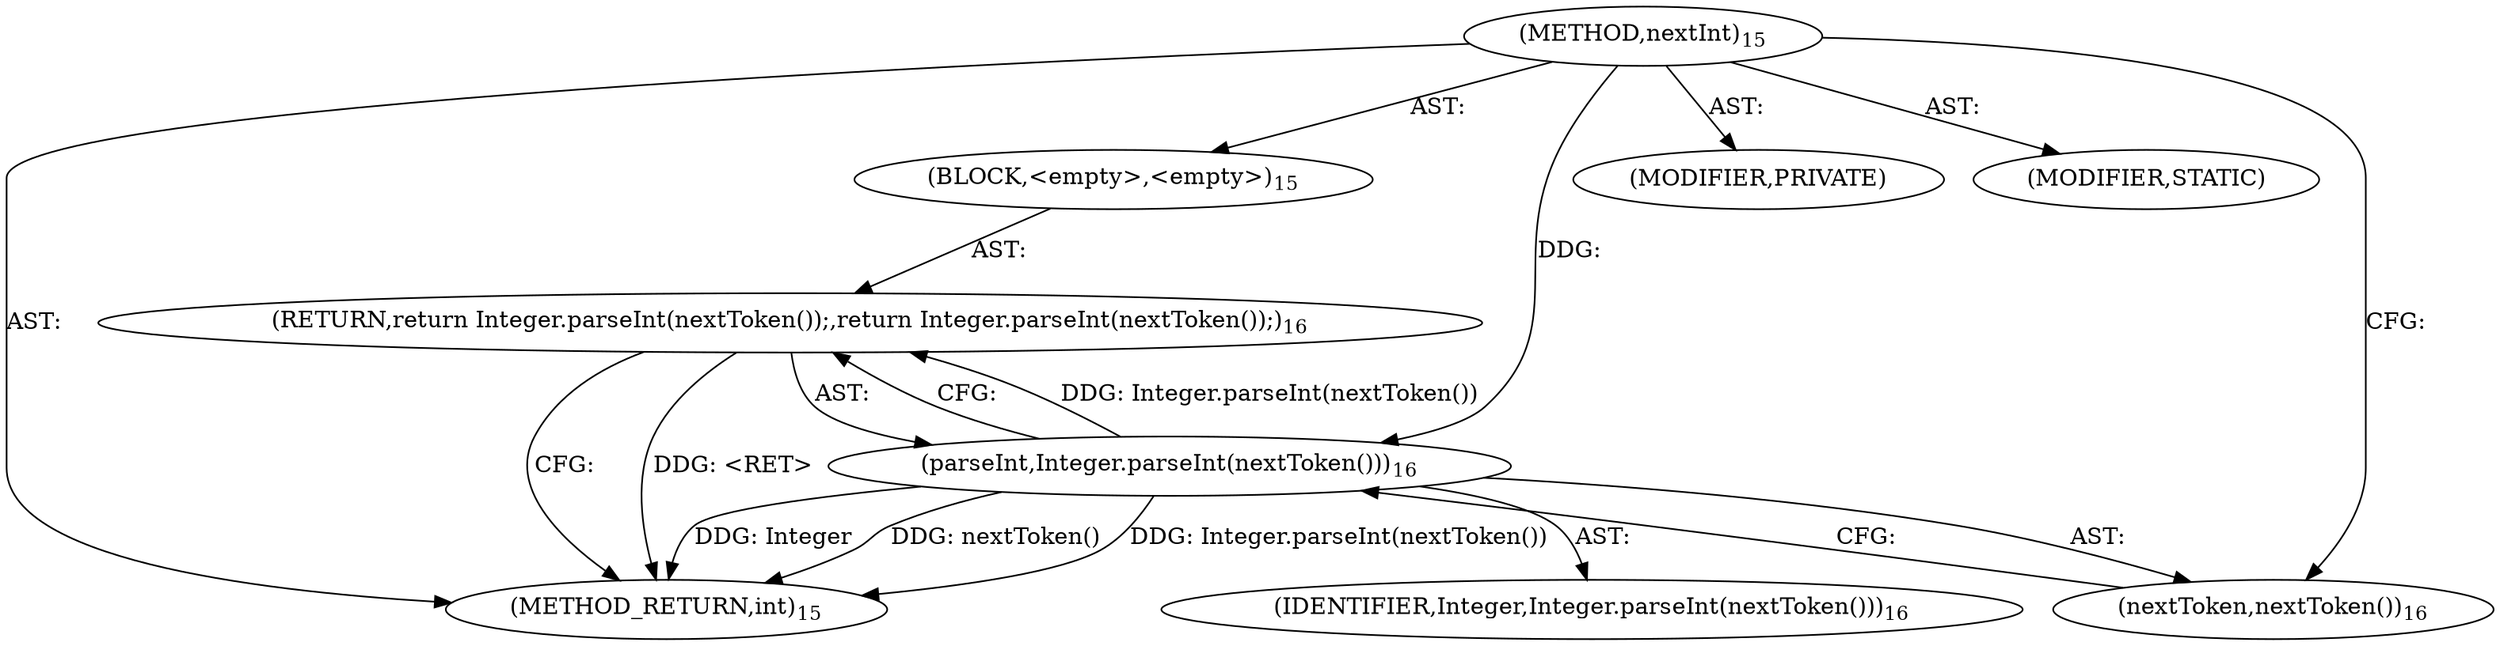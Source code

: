 digraph "nextInt" {  
"26" [label = <(METHOD,nextInt)<SUB>15</SUB>> ]
"27" [label = <(BLOCK,&lt;empty&gt;,&lt;empty&gt;)<SUB>15</SUB>> ]
"28" [label = <(RETURN,return Integer.parseInt(nextToken());,return Integer.parseInt(nextToken());)<SUB>16</SUB>> ]
"29" [label = <(parseInt,Integer.parseInt(nextToken()))<SUB>16</SUB>> ]
"30" [label = <(IDENTIFIER,Integer,Integer.parseInt(nextToken()))<SUB>16</SUB>> ]
"31" [label = <(nextToken,nextToken())<SUB>16</SUB>> ]
"32" [label = <(MODIFIER,PRIVATE)> ]
"33" [label = <(MODIFIER,STATIC)> ]
"34" [label = <(METHOD_RETURN,int)<SUB>15</SUB>> ]
  "26" -> "27"  [ label = "AST: "] 
  "26" -> "32"  [ label = "AST: "] 
  "26" -> "33"  [ label = "AST: "] 
  "26" -> "34"  [ label = "AST: "] 
  "27" -> "28"  [ label = "AST: "] 
  "28" -> "29"  [ label = "AST: "] 
  "29" -> "30"  [ label = "AST: "] 
  "29" -> "31"  [ label = "AST: "] 
  "28" -> "34"  [ label = "CFG: "] 
  "29" -> "28"  [ label = "CFG: "] 
  "31" -> "29"  [ label = "CFG: "] 
  "26" -> "31"  [ label = "CFG: "] 
  "28" -> "34"  [ label = "DDG: &lt;RET&gt;"] 
  "29" -> "34"  [ label = "DDG: Integer"] 
  "29" -> "34"  [ label = "DDG: nextToken()"] 
  "29" -> "34"  [ label = "DDG: Integer.parseInt(nextToken())"] 
  "29" -> "28"  [ label = "DDG: Integer.parseInt(nextToken())"] 
  "26" -> "29"  [ label = "DDG: "] 
}
